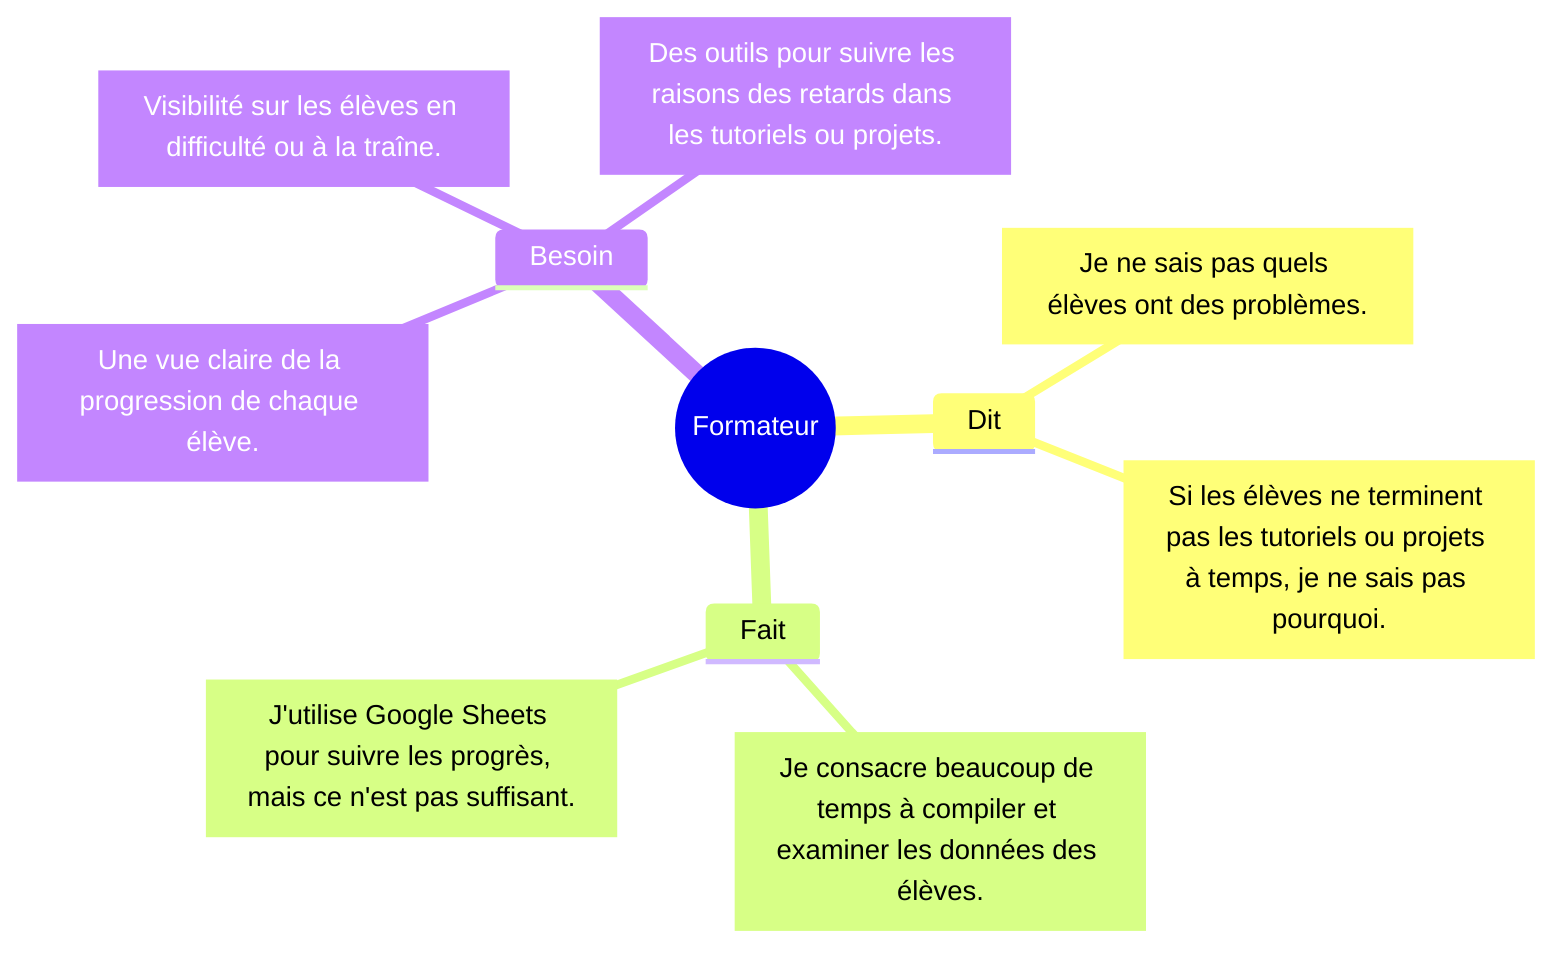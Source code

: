 mindmap
  root((Formateur))
    Dit
      Dit["Je ne sais pas quels élèves ont des problèmes."]
      Dit["Si les élèves ne terminent pas les tutoriels ou projets à temps, je ne sais pas pourquoi."]
    Fait
      Fait["Je consacre beaucoup de temps à compiler et examiner les données des élèves."]
      Fait["J'utilise Google Sheets pour suivre les progrès, mais ce n'est pas suffisant."]
    Besoin
      Besoin["Une vue claire de la progression de chaque élève."]
      Besoin["Visibilité sur les élèves en difficulté ou à la traîne."]
      Besoin["Des outils pour suivre les raisons des retards dans les tutoriels ou projets."]